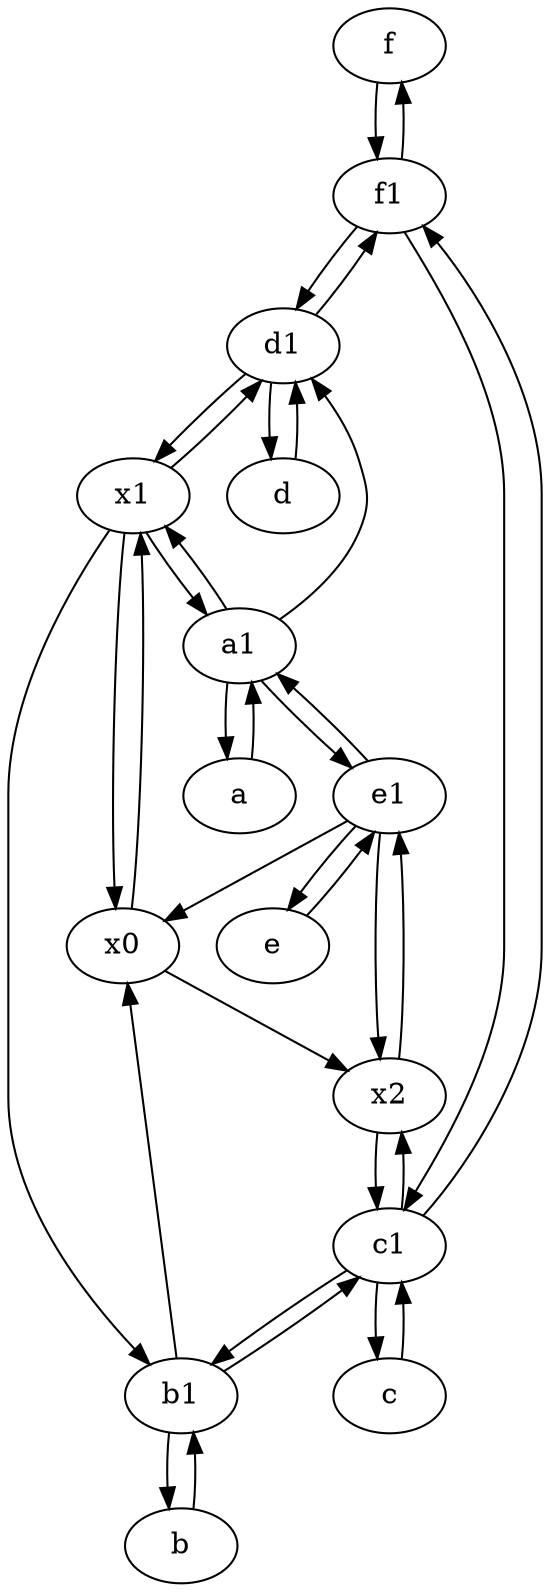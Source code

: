 digraph  {
	f [pos="15,45!"];
	a [pos="40,10!"];
	x1;
	c1 [pos="30,15!"];
	e1 [pos="25,45!"];
	a1 [pos="40,15!"];
	d1 [pos="25,30!"];
	d [pos="20,30!"];
	c [pos="20,10!"];
	b [pos="50,20!"];
	b1 [pos="45,20!"];
	x0;
	x2;
	e [pos="30,50!"];
	f1;
	c1 -> c;
	d -> d1;
	x0 -> x1;
	a1 -> x1;
	a1 -> d1;
	c1 -> x2;
	x0 -> x2;
	f -> f1;
	b1 -> x0;
	x2 -> e1;
	d1 -> f1;
	a -> a1;
	c -> c1;
	x1 -> d1;
	e1 -> x2;
	x1 -> a1;
	x1 -> x0;
	e1 -> e;
	a1 -> e1;
	x2 -> c1;
	e1 -> a1;
	f1 -> d1;
	c1 -> b1;
	e -> e1;
	b1 -> b;
	e1 -> x0;
	b -> b1;
	b1 -> c1;
	d1 -> x1;
	x1 -> b1;
	d1 -> d;
	f1 -> f;
	a1 -> a;
	c1 -> f1;
	f1 -> c1;

	}
